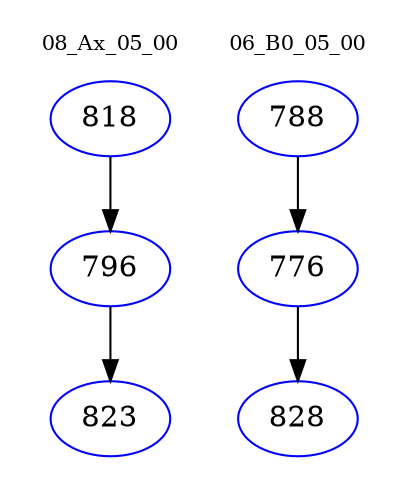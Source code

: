 digraph{
subgraph cluster_0 {
color = white
label = "08_Ax_05_00";
fontsize=10;
T0_818 [label="818", color="blue"]
T0_818 -> T0_796 [color="black"]
T0_796 [label="796", color="blue"]
T0_796 -> T0_823 [color="black"]
T0_823 [label="823", color="blue"]
}
subgraph cluster_1 {
color = white
label = "06_B0_05_00";
fontsize=10;
T1_788 [label="788", color="blue"]
T1_788 -> T1_776 [color="black"]
T1_776 [label="776", color="blue"]
T1_776 -> T1_828 [color="black"]
T1_828 [label="828", color="blue"]
}
}
